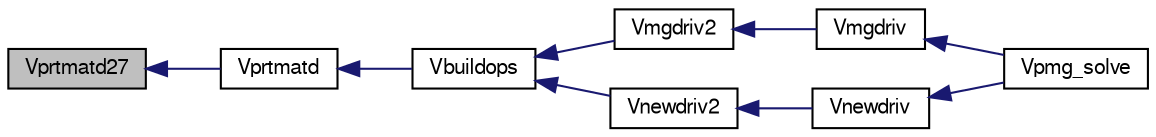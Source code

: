 digraph G
{
  edge [fontname="FreeSans",fontsize="10",labelfontname="FreeSans",labelfontsize="10"];
  node [fontname="FreeSans",fontsize="10",shape=record];
  rankdir=LR;
  Node1 [label="Vprtmatd27",height=0.2,width=0.4,color="black", fillcolor="grey75", style="filled" fontcolor="black"];
  Node1 -> Node2 [dir=back,color="midnightblue",fontsize="10",style="solid",fontname="FreeSans"];
  Node2 [label="Vprtmatd",height=0.2,width=0.4,color="black", fillcolor="white", style="filled",URL="$mikpckd_8c.html#a42cd5e41db1a0e2676cd63a292dc6284"];
  Node2 -> Node3 [dir=back,color="midnightblue",fontsize="10",style="solid",fontname="FreeSans"];
  Node3 [label="Vbuildops",height=0.2,width=0.4,color="black", fillcolor="white", style="filled",URL="$mgsubd_8c.html#ab676e77a0ea7fd89e6e93fca248831ae",tooltip="Build operators, boundary arrays, modify affine vectors ido==0: do only fine level ido==1: do only co..."];
  Node3 -> Node4 [dir=back,color="midnightblue",fontsize="10",style="solid",fontname="FreeSans"];
  Node4 [label="Vmgdriv2",height=0.2,width=0.4,color="black", fillcolor="white", style="filled",URL="$mgdrvd_8c.html#ad88069b85b98b96bcbfbf4bfab67c661",tooltip="Solves the pde using the multi-grid method."];
  Node4 -> Node5 [dir=back,color="midnightblue",fontsize="10",style="solid",fontname="FreeSans"];
  Node5 [label="Vmgdriv",height=0.2,width=0.4,color="black", fillcolor="white", style="filled",URL="$group___p_m_g_c.html#gae0bd7674be993f09052615397fb11ef7",tooltip="Multilevel solver driver."];
  Node5 -> Node6 [dir=back,color="midnightblue",fontsize="10",style="solid",fontname="FreeSans"];
  Node6 [label="Vpmg_solve",height=0.2,width=0.4,color="black", fillcolor="white", style="filled",URL="$group___vpmg.html#ga86a44c6ef4ada350900ef88e87428082",tooltip="Solve the PBE using PMG."];
  Node3 -> Node7 [dir=back,color="midnightblue",fontsize="10",style="solid",fontname="FreeSans"];
  Node7 [label="Vnewdriv2",height=0.2,width=0.4,color="black", fillcolor="white", style="filled",URL="$newdrvd_8c.html#a8b2877638552af80324173636bf0506a",tooltip="Solves using Newton&#39;s Method."];
  Node7 -> Node8 [dir=back,color="midnightblue",fontsize="10",style="solid",fontname="FreeSans"];
  Node8 [label="Vnewdriv",height=0.2,width=0.4,color="black", fillcolor="white", style="filled",URL="$group___p_m_g_c.html#ga579debc5cc00c2e8e9901fa65e165a12",tooltip="Driver for the Newton Solver."];
  Node8 -> Node6 [dir=back,color="midnightblue",fontsize="10",style="solid",fontname="FreeSans"];
}
